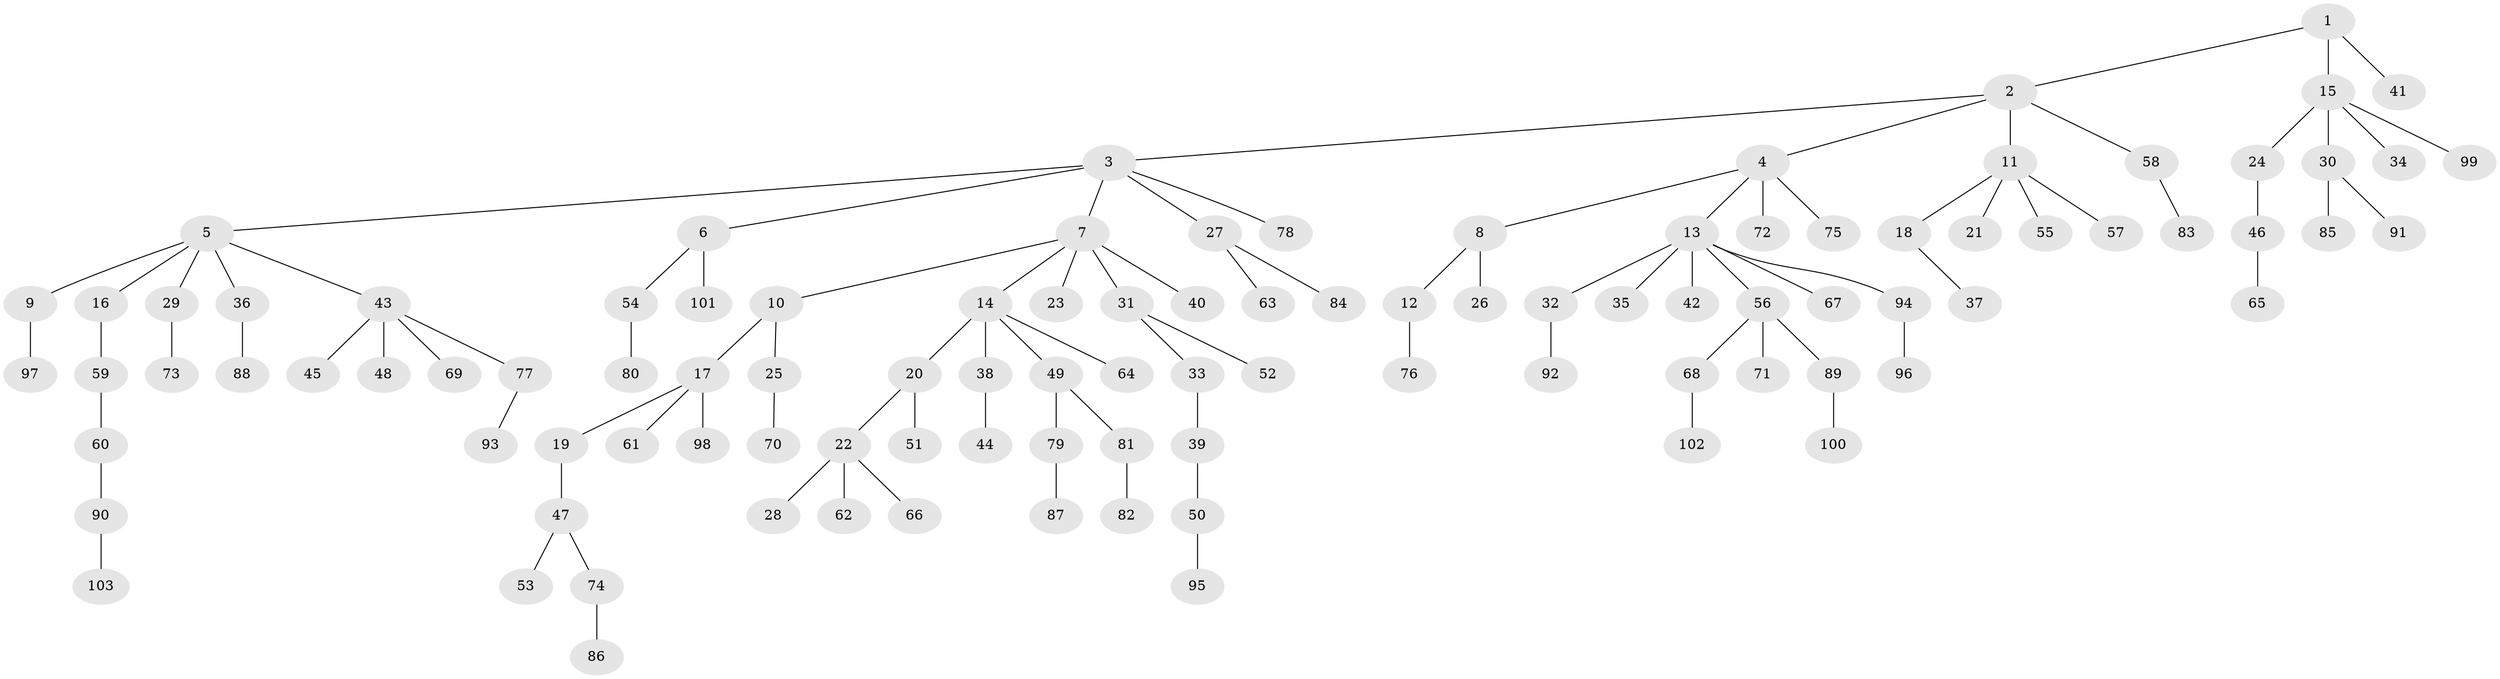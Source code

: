 // Generated by graph-tools (version 1.1) at 2025/26/03/09/25 03:26:27]
// undirected, 103 vertices, 102 edges
graph export_dot {
graph [start="1"]
  node [color=gray90,style=filled];
  1;
  2;
  3;
  4;
  5;
  6;
  7;
  8;
  9;
  10;
  11;
  12;
  13;
  14;
  15;
  16;
  17;
  18;
  19;
  20;
  21;
  22;
  23;
  24;
  25;
  26;
  27;
  28;
  29;
  30;
  31;
  32;
  33;
  34;
  35;
  36;
  37;
  38;
  39;
  40;
  41;
  42;
  43;
  44;
  45;
  46;
  47;
  48;
  49;
  50;
  51;
  52;
  53;
  54;
  55;
  56;
  57;
  58;
  59;
  60;
  61;
  62;
  63;
  64;
  65;
  66;
  67;
  68;
  69;
  70;
  71;
  72;
  73;
  74;
  75;
  76;
  77;
  78;
  79;
  80;
  81;
  82;
  83;
  84;
  85;
  86;
  87;
  88;
  89;
  90;
  91;
  92;
  93;
  94;
  95;
  96;
  97;
  98;
  99;
  100;
  101;
  102;
  103;
  1 -- 2;
  1 -- 15;
  1 -- 41;
  2 -- 3;
  2 -- 4;
  2 -- 11;
  2 -- 58;
  3 -- 5;
  3 -- 6;
  3 -- 7;
  3 -- 27;
  3 -- 78;
  4 -- 8;
  4 -- 13;
  4 -- 72;
  4 -- 75;
  5 -- 9;
  5 -- 16;
  5 -- 29;
  5 -- 36;
  5 -- 43;
  6 -- 54;
  6 -- 101;
  7 -- 10;
  7 -- 14;
  7 -- 23;
  7 -- 31;
  7 -- 40;
  8 -- 12;
  8 -- 26;
  9 -- 97;
  10 -- 17;
  10 -- 25;
  11 -- 18;
  11 -- 21;
  11 -- 55;
  11 -- 57;
  12 -- 76;
  13 -- 32;
  13 -- 35;
  13 -- 42;
  13 -- 56;
  13 -- 67;
  13 -- 94;
  14 -- 20;
  14 -- 38;
  14 -- 49;
  14 -- 64;
  15 -- 24;
  15 -- 30;
  15 -- 34;
  15 -- 99;
  16 -- 59;
  17 -- 19;
  17 -- 61;
  17 -- 98;
  18 -- 37;
  19 -- 47;
  20 -- 22;
  20 -- 51;
  22 -- 28;
  22 -- 62;
  22 -- 66;
  24 -- 46;
  25 -- 70;
  27 -- 63;
  27 -- 84;
  29 -- 73;
  30 -- 85;
  30 -- 91;
  31 -- 33;
  31 -- 52;
  32 -- 92;
  33 -- 39;
  36 -- 88;
  38 -- 44;
  39 -- 50;
  43 -- 45;
  43 -- 48;
  43 -- 69;
  43 -- 77;
  46 -- 65;
  47 -- 53;
  47 -- 74;
  49 -- 79;
  49 -- 81;
  50 -- 95;
  54 -- 80;
  56 -- 68;
  56 -- 71;
  56 -- 89;
  58 -- 83;
  59 -- 60;
  60 -- 90;
  68 -- 102;
  74 -- 86;
  77 -- 93;
  79 -- 87;
  81 -- 82;
  89 -- 100;
  90 -- 103;
  94 -- 96;
}
